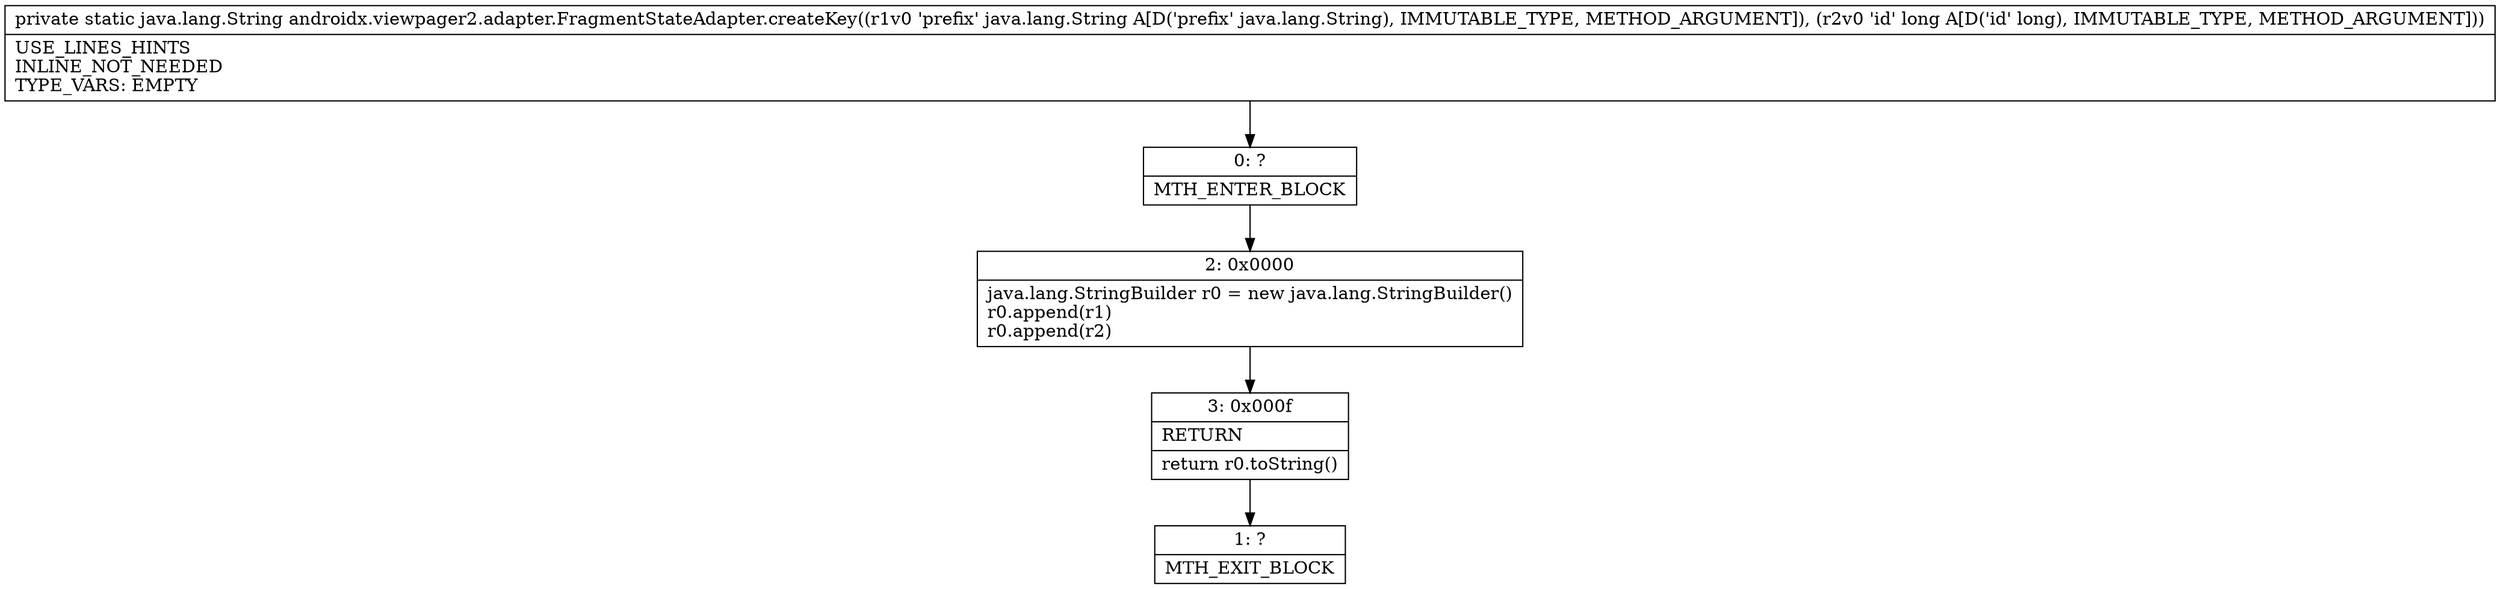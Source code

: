 digraph "CFG forandroidx.viewpager2.adapter.FragmentStateAdapter.createKey(Ljava\/lang\/String;J)Ljava\/lang\/String;" {
Node_0 [shape=record,label="{0\:\ ?|MTH_ENTER_BLOCK\l}"];
Node_2 [shape=record,label="{2\:\ 0x0000|java.lang.StringBuilder r0 = new java.lang.StringBuilder()\lr0.append(r1)\lr0.append(r2)\l}"];
Node_3 [shape=record,label="{3\:\ 0x000f|RETURN\l|return r0.toString()\l}"];
Node_1 [shape=record,label="{1\:\ ?|MTH_EXIT_BLOCK\l}"];
MethodNode[shape=record,label="{private static java.lang.String androidx.viewpager2.adapter.FragmentStateAdapter.createKey((r1v0 'prefix' java.lang.String A[D('prefix' java.lang.String), IMMUTABLE_TYPE, METHOD_ARGUMENT]), (r2v0 'id' long A[D('id' long), IMMUTABLE_TYPE, METHOD_ARGUMENT]))  | USE_LINES_HINTS\lINLINE_NOT_NEEDED\lTYPE_VARS: EMPTY\l}"];
MethodNode -> Node_0;Node_0 -> Node_2;
Node_2 -> Node_3;
Node_3 -> Node_1;
}


